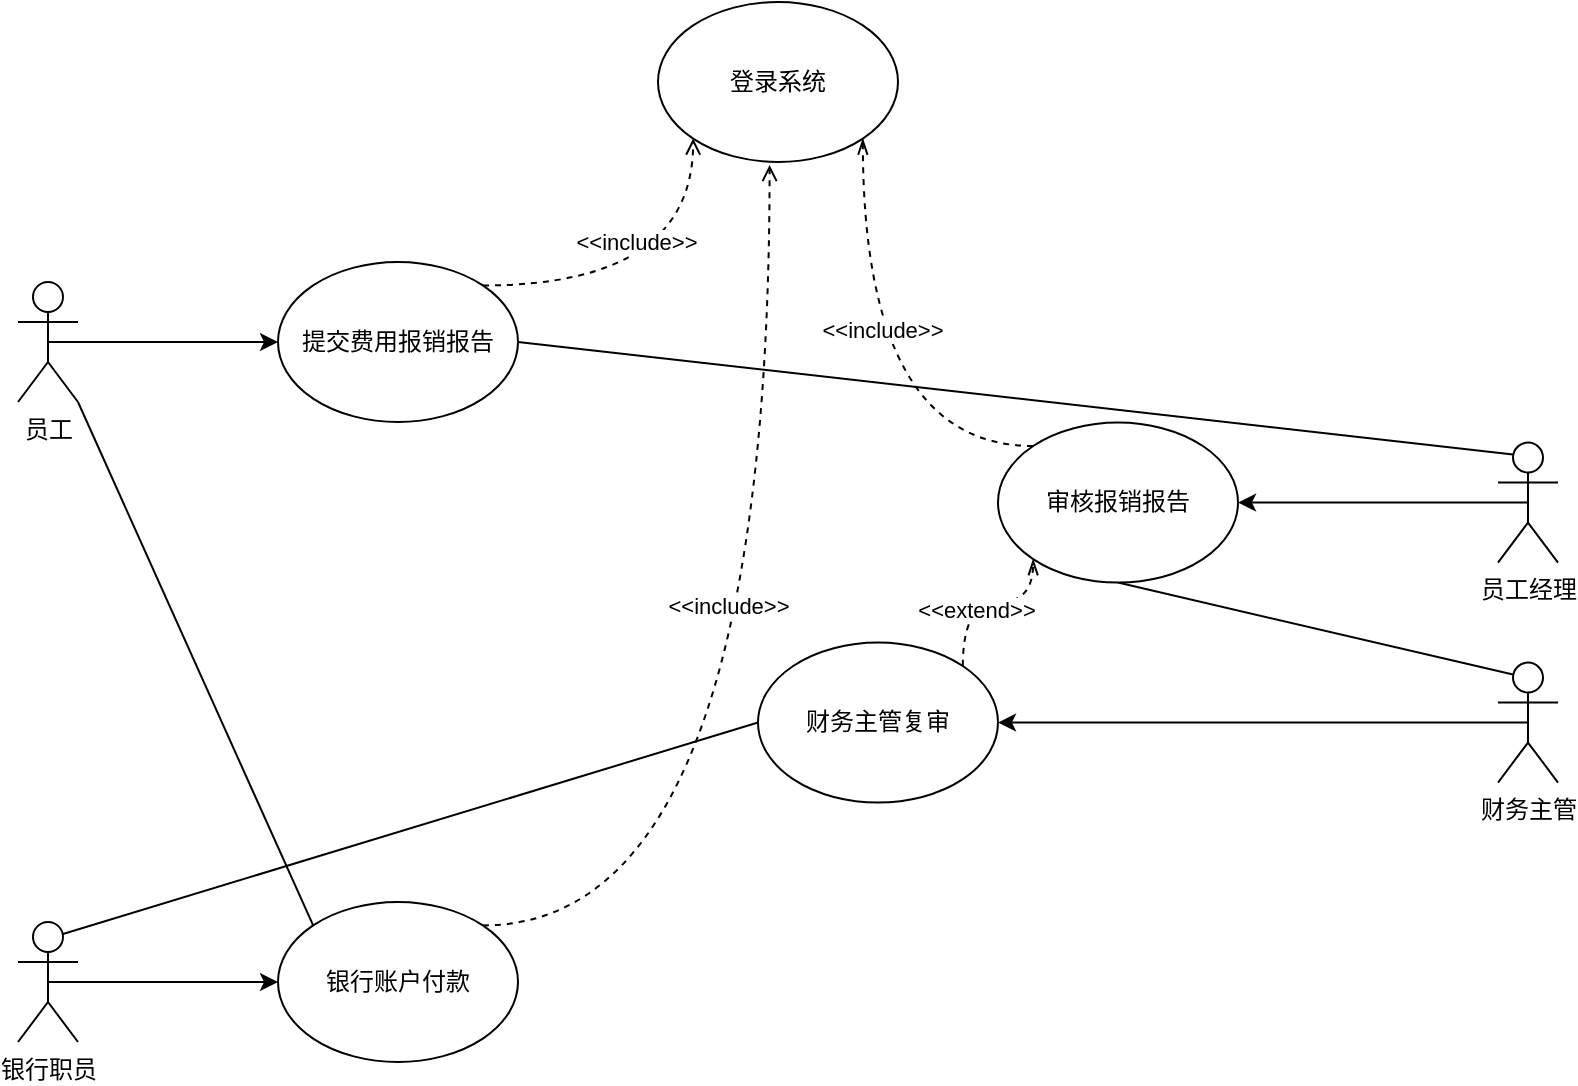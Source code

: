 <mxfile version="21.1.8" type="github">
  <diagram name="第 1 页" id="_cqehSae25O-NS9dBqky">
    <mxGraphModel dx="1125" dy="656" grid="1" gridSize="10" guides="1" tooltips="1" connect="1" arrows="1" fold="1" page="1" pageScale="1" pageWidth="2339" pageHeight="3300" math="0" shadow="0">
      <root>
        <mxCell id="0" />
        <mxCell id="1" parent="0" />
        <mxCell id="Dv-YHrZz6bOODHf_0GpY-2" value="登录系统" style="ellipse;whiteSpace=wrap;html=1;" vertex="1" parent="1">
          <mxGeometry x="930" y="110" width="120" height="80" as="geometry" />
        </mxCell>
        <mxCell id="Dv-YHrZz6bOODHf_0GpY-7" style="edgeStyle=orthogonalEdgeStyle;orthogonalLoop=1;jettySize=auto;html=1;exitX=1;exitY=0;exitDx=0;exitDy=0;entryX=0;entryY=1;entryDx=0;entryDy=0;curved=1;dashed=1;endArrow=open;endFill=0;" edge="1" parent="1" source="Dv-YHrZz6bOODHf_0GpY-3" target="Dv-YHrZz6bOODHf_0GpY-2">
          <mxGeometry relative="1" as="geometry" />
        </mxCell>
        <mxCell id="Dv-YHrZz6bOODHf_0GpY-8" value="&amp;lt;&amp;lt;include&amp;gt;&amp;gt;" style="edgeLabel;html=1;align=center;verticalAlign=middle;resizable=0;points=[];" vertex="1" connectable="0" parent="Dv-YHrZz6bOODHf_0GpY-7">
          <mxGeometry x="0.266" y="8" relative="1" as="geometry">
            <mxPoint x="-21" y="-14" as="offset" />
          </mxGeometry>
        </mxCell>
        <mxCell id="Dv-YHrZz6bOODHf_0GpY-28" style="rounded=0;orthogonalLoop=1;jettySize=auto;html=1;exitX=1;exitY=0.5;exitDx=0;exitDy=0;entryX=0.25;entryY=0.1;entryDx=0;entryDy=0;entryPerimeter=0;endArrow=none;endFill=0;" edge="1" parent="1" source="Dv-YHrZz6bOODHf_0GpY-3" target="Dv-YHrZz6bOODHf_0GpY-12">
          <mxGeometry relative="1" as="geometry" />
        </mxCell>
        <mxCell id="Dv-YHrZz6bOODHf_0GpY-3" value="提交费用报销报告" style="ellipse;whiteSpace=wrap;html=1;" vertex="1" parent="1">
          <mxGeometry x="740" y="240" width="120" height="80" as="geometry" />
        </mxCell>
        <mxCell id="Dv-YHrZz6bOODHf_0GpY-9" style="edgeStyle=orthogonalEdgeStyle;rounded=0;orthogonalLoop=1;jettySize=auto;html=1;exitX=0.5;exitY=0.5;exitDx=0;exitDy=0;exitPerimeter=0;entryX=0;entryY=0.5;entryDx=0;entryDy=0;" edge="1" parent="1" source="Dv-YHrZz6bOODHf_0GpY-4" target="Dv-YHrZz6bOODHf_0GpY-3">
          <mxGeometry relative="1" as="geometry" />
        </mxCell>
        <mxCell id="Dv-YHrZz6bOODHf_0GpY-25" style="rounded=0;orthogonalLoop=1;jettySize=auto;html=1;exitX=1;exitY=1;exitDx=0;exitDy=0;exitPerimeter=0;entryX=0;entryY=0;entryDx=0;entryDy=0;endArrow=none;endFill=0;" edge="1" parent="1" source="Dv-YHrZz6bOODHf_0GpY-4" target="Dv-YHrZz6bOODHf_0GpY-22">
          <mxGeometry relative="1" as="geometry" />
        </mxCell>
        <mxCell id="Dv-YHrZz6bOODHf_0GpY-4" value="员工" style="shape=umlActor;verticalLabelPosition=bottom;verticalAlign=top;html=1;outlineConnect=0;" vertex="1" parent="1">
          <mxGeometry x="610" y="250" width="30" height="60" as="geometry" />
        </mxCell>
        <mxCell id="Dv-YHrZz6bOODHf_0GpY-29" style="rounded=0;orthogonalLoop=1;jettySize=auto;html=1;exitX=0.5;exitY=1;exitDx=0;exitDy=0;entryX=0.25;entryY=0.1;entryDx=0;entryDy=0;entryPerimeter=0;endArrow=none;endFill=0;" edge="1" parent="1" source="Dv-YHrZz6bOODHf_0GpY-10" target="Dv-YHrZz6bOODHf_0GpY-13">
          <mxGeometry relative="1" as="geometry" />
        </mxCell>
        <mxCell id="Dv-YHrZz6bOODHf_0GpY-10" value="审核报销报告" style="ellipse;whiteSpace=wrap;html=1;" vertex="1" parent="1">
          <mxGeometry x="1100" y="320.28" width="120" height="80" as="geometry" />
        </mxCell>
        <mxCell id="Dv-YHrZz6bOODHf_0GpY-18" style="edgeStyle=orthogonalEdgeStyle;orthogonalLoop=1;jettySize=auto;html=1;exitX=1;exitY=0;exitDx=0;exitDy=0;entryX=0;entryY=1;entryDx=0;entryDy=0;curved=1;endArrow=openThin;endFill=0;dashed=1;" edge="1" parent="1" source="Dv-YHrZz6bOODHf_0GpY-11" target="Dv-YHrZz6bOODHf_0GpY-10">
          <mxGeometry relative="1" as="geometry" />
        </mxCell>
        <mxCell id="Dv-YHrZz6bOODHf_0GpY-19" value="&amp;lt;&amp;lt;extend&amp;gt;&amp;gt;" style="edgeLabel;html=1;align=center;verticalAlign=middle;resizable=0;points=[];" vertex="1" connectable="0" parent="Dv-YHrZz6bOODHf_0GpY-18">
          <mxGeometry x="-0.13" y="-3" relative="1" as="geometry">
            <mxPoint as="offset" />
          </mxGeometry>
        </mxCell>
        <mxCell id="Dv-YHrZz6bOODHf_0GpY-30" style="rounded=0;orthogonalLoop=1;jettySize=auto;html=1;exitX=0;exitY=0.5;exitDx=0;exitDy=0;endArrow=none;endFill=0;entryX=0.75;entryY=0.1;entryDx=0;entryDy=0;entryPerimeter=0;" edge="1" parent="1" source="Dv-YHrZz6bOODHf_0GpY-11" target="Dv-YHrZz6bOODHf_0GpY-23">
          <mxGeometry relative="1" as="geometry" />
        </mxCell>
        <mxCell id="Dv-YHrZz6bOODHf_0GpY-11" value="财务主管复审" style="ellipse;whiteSpace=wrap;html=1;" vertex="1" parent="1">
          <mxGeometry x="980" y="430.28" width="120" height="80" as="geometry" />
        </mxCell>
        <mxCell id="Dv-YHrZz6bOODHf_0GpY-16" style="edgeStyle=orthogonalEdgeStyle;rounded=0;orthogonalLoop=1;jettySize=auto;html=1;exitX=0.5;exitY=0.5;exitDx=0;exitDy=0;exitPerimeter=0;entryX=1;entryY=0.5;entryDx=0;entryDy=0;" edge="1" parent="1" source="Dv-YHrZz6bOODHf_0GpY-12" target="Dv-YHrZz6bOODHf_0GpY-10">
          <mxGeometry relative="1" as="geometry" />
        </mxCell>
        <mxCell id="Dv-YHrZz6bOODHf_0GpY-12" value="员工经理" style="shape=umlActor;verticalLabelPosition=bottom;verticalAlign=top;html=1;outlineConnect=0;" vertex="1" parent="1">
          <mxGeometry x="1350" y="330.28" width="30" height="60" as="geometry" />
        </mxCell>
        <mxCell id="Dv-YHrZz6bOODHf_0GpY-15" style="edgeStyle=orthogonalEdgeStyle;rounded=0;orthogonalLoop=1;jettySize=auto;html=1;exitX=0.5;exitY=0.5;exitDx=0;exitDy=0;exitPerimeter=0;" edge="1" parent="1" source="Dv-YHrZz6bOODHf_0GpY-13" target="Dv-YHrZz6bOODHf_0GpY-11">
          <mxGeometry relative="1" as="geometry" />
        </mxCell>
        <mxCell id="Dv-YHrZz6bOODHf_0GpY-13" value="财务主管" style="shape=umlActor;verticalLabelPosition=bottom;verticalAlign=top;html=1;outlineConnect=0;" vertex="1" parent="1">
          <mxGeometry x="1350" y="440.28" width="30" height="60" as="geometry" />
        </mxCell>
        <mxCell id="Dv-YHrZz6bOODHf_0GpY-20" style="edgeStyle=orthogonalEdgeStyle;orthogonalLoop=1;jettySize=auto;html=1;exitX=0;exitY=0;exitDx=0;exitDy=0;entryX=1;entryY=1;entryDx=0;entryDy=0;curved=1;endArrow=openThin;endFill=0;dashed=1;" edge="1" parent="1" source="Dv-YHrZz6bOODHf_0GpY-10" target="Dv-YHrZz6bOODHf_0GpY-2">
          <mxGeometry relative="1" as="geometry">
            <mxPoint x="1114" y="294" as="sourcePoint" />
            <mxPoint x="1150" y="240" as="targetPoint" />
          </mxGeometry>
        </mxCell>
        <mxCell id="Dv-YHrZz6bOODHf_0GpY-21" value="&amp;lt;&amp;lt;include&amp;gt;&amp;gt;" style="edgeLabel;html=1;align=center;verticalAlign=middle;resizable=0;points=[];" vertex="1" connectable="0" parent="Dv-YHrZz6bOODHf_0GpY-20">
          <mxGeometry x="-0.13" y="-3" relative="1" as="geometry">
            <mxPoint x="6" y="-39" as="offset" />
          </mxGeometry>
        </mxCell>
        <mxCell id="Dv-YHrZz6bOODHf_0GpY-26" style="edgeStyle=orthogonalEdgeStyle;orthogonalLoop=1;jettySize=auto;html=1;exitX=1;exitY=0;exitDx=0;exitDy=0;entryX=0.465;entryY=1.018;entryDx=0;entryDy=0;entryPerimeter=0;curved=1;dashed=1;endArrow=open;endFill=0;" edge="1" parent="1" source="Dv-YHrZz6bOODHf_0GpY-22" target="Dv-YHrZz6bOODHf_0GpY-2">
          <mxGeometry relative="1" as="geometry" />
        </mxCell>
        <mxCell id="Dv-YHrZz6bOODHf_0GpY-27" value="&amp;lt;&amp;lt;include&amp;gt;&amp;gt;" style="edgeLabel;html=1;align=center;verticalAlign=middle;resizable=0;points=[];" vertex="1" connectable="0" parent="Dv-YHrZz6bOODHf_0GpY-26">
          <mxGeometry x="0.158" y="21" relative="1" as="geometry">
            <mxPoint as="offset" />
          </mxGeometry>
        </mxCell>
        <mxCell id="Dv-YHrZz6bOODHf_0GpY-22" value="银行账户付款" style="ellipse;whiteSpace=wrap;html=1;" vertex="1" parent="1">
          <mxGeometry x="740" y="560" width="120" height="80" as="geometry" />
        </mxCell>
        <mxCell id="Dv-YHrZz6bOODHf_0GpY-24" style="edgeStyle=orthogonalEdgeStyle;rounded=0;orthogonalLoop=1;jettySize=auto;html=1;exitX=0.5;exitY=0.5;exitDx=0;exitDy=0;exitPerimeter=0;entryX=0;entryY=0.5;entryDx=0;entryDy=0;" edge="1" parent="1" source="Dv-YHrZz6bOODHf_0GpY-23" target="Dv-YHrZz6bOODHf_0GpY-22">
          <mxGeometry relative="1" as="geometry" />
        </mxCell>
        <mxCell id="Dv-YHrZz6bOODHf_0GpY-23" value="银行职员" style="shape=umlActor;verticalLabelPosition=bottom;verticalAlign=top;html=1;outlineConnect=0;" vertex="1" parent="1">
          <mxGeometry x="610" y="570" width="30" height="60" as="geometry" />
        </mxCell>
      </root>
    </mxGraphModel>
  </diagram>
</mxfile>
